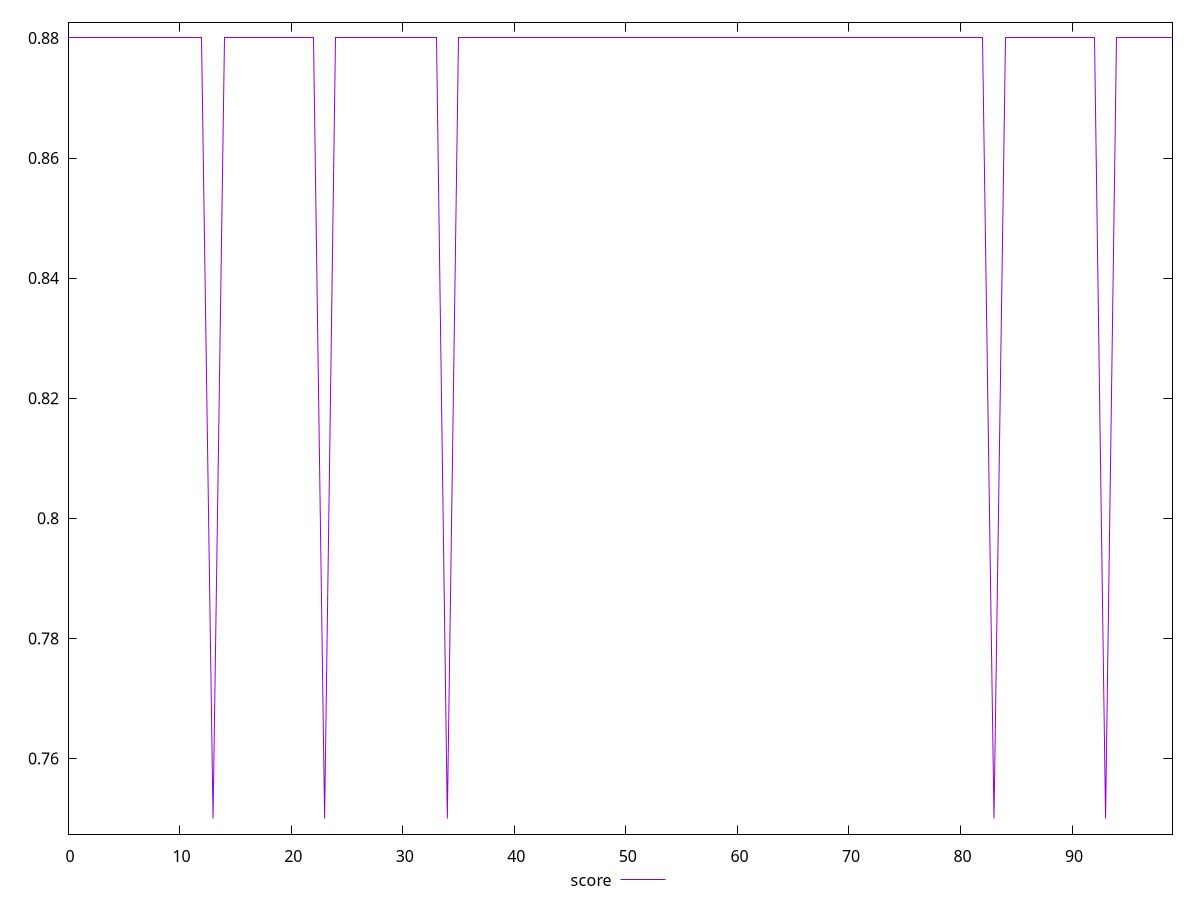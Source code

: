 reset

$score <<EOF
0 0.88
1 0.88
2 0.88
3 0.88
4 0.88
5 0.88
6 0.88
7 0.88
8 0.88
9 0.88
10 0.88
11 0.88
12 0.88
13 0.75
14 0.88
15 0.88
16 0.88
17 0.88
18 0.88
19 0.88
20 0.88
21 0.88
22 0.88
23 0.75
24 0.88
25 0.88
26 0.88
27 0.88
28 0.88
29 0.88
30 0.88
31 0.88
32 0.88
33 0.88
34 0.75
35 0.88
36 0.88
37 0.88
38 0.88
39 0.88
40 0.88
41 0.88
42 0.88
43 0.88
44 0.88
45 0.88
46 0.88
47 0.88
48 0.88
49 0.88
50 0.88
51 0.88
52 0.88
53 0.88
54 0.88
55 0.88
56 0.88
57 0.88
58 0.88
59 0.88
60 0.88
61 0.88
62 0.88
63 0.88
64 0.88
65 0.88
66 0.88
67 0.88
68 0.88
69 0.88
70 0.88
71 0.88
72 0.88
73 0.88
74 0.88
75 0.88
76 0.88
77 0.88
78 0.88
79 0.88
80 0.88
81 0.88
82 0.88
83 0.75
84 0.88
85 0.88
86 0.88
87 0.88
88 0.88
89 0.88
90 0.88
91 0.88
92 0.88
93 0.75
94 0.88
95 0.88
96 0.88
97 0.88
98 0.88
99 0.88
EOF

set key outside below
set xrange [0:99]
set yrange [0.7474:0.8826]
set trange [0.7474:0.8826]
set terminal svg size 640, 500 enhanced background rgb 'white'
set output "report_00011_2021-02-09T10:53:21.242Z/unused-css-rules/samples/pages+cached+noadtech+nomedia/score/values.svg"

plot $score title "score" with line

reset
